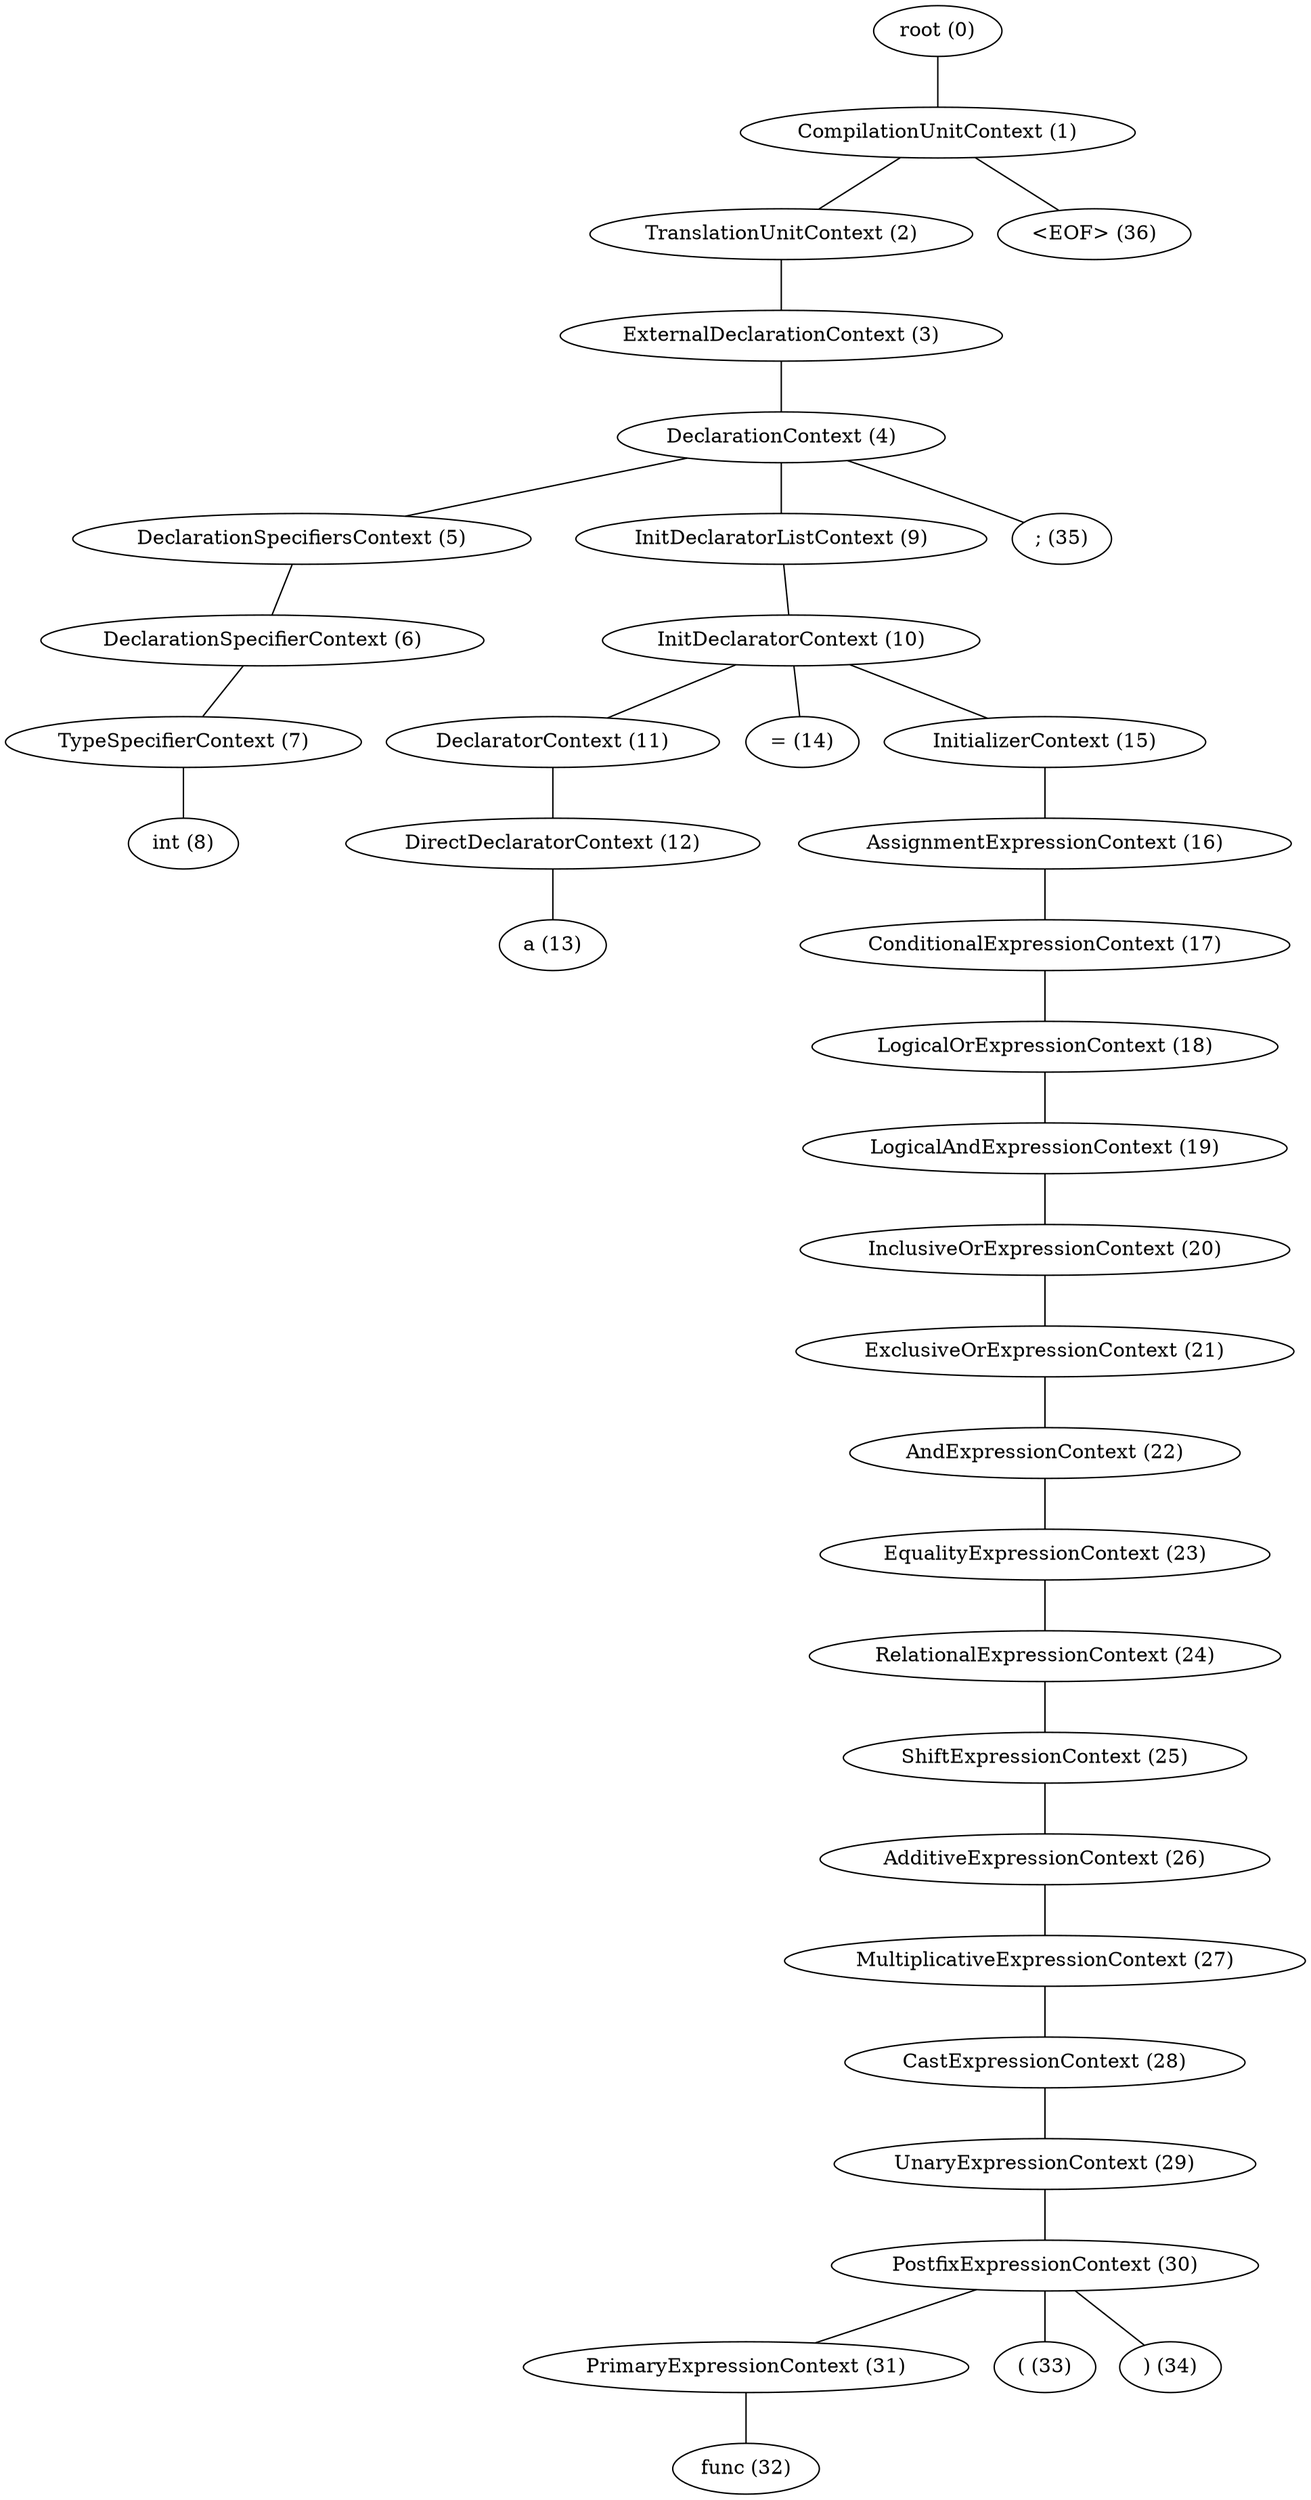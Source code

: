 graph graphname {

  0[label="root (0)"]
  0 -- 1;
  1[label="CompilationUnitContext (1)"]
  1 -- 2;
  1 -- 36;
  2[label="TranslationUnitContext (2)"]
  2 -- 3;
  3[label="ExternalDeclarationContext (3)"]
  3 -- 4;
  4[label="DeclarationContext (4)"]
  4 -- 5;
  4 -- 9;
  4 -- 35;
  5[label="DeclarationSpecifiersContext (5)"]
  5 -- 6;
  6[label="DeclarationSpecifierContext (6)"]
  6 -- 7;
  7[label="TypeSpecifierContext (7)"]
  7 -- 8;
  8[label="int (8)"]
  9[label="InitDeclaratorListContext (9)"]
  9 -- 10;
  10[label="InitDeclaratorContext (10)"]
  10 -- 11;
  10 -- 14;
  10 -- 15;
  11[label="DeclaratorContext (11)"]
  11 -- 12;
  12[label="DirectDeclaratorContext (12)"]
  12 -- 13;
  13[label="a (13)"]
  14[label="= (14)"]
  15[label="InitializerContext (15)"]
  15 -- 16;
  16[label="AssignmentExpressionContext (16)"]
  16 -- 17;
  17[label="ConditionalExpressionContext (17)"]
  17 -- 18;
  18[label="LogicalOrExpressionContext (18)"]
  18 -- 19;
  19[label="LogicalAndExpressionContext (19)"]
  19 -- 20;
  20[label="InclusiveOrExpressionContext (20)"]
  20 -- 21;
  21[label="ExclusiveOrExpressionContext (21)"]
  21 -- 22;
  22[label="AndExpressionContext (22)"]
  22 -- 23;
  23[label="EqualityExpressionContext (23)"]
  23 -- 24;
  24[label="RelationalExpressionContext (24)"]
  24 -- 25;
  25[label="ShiftExpressionContext (25)"]
  25 -- 26;
  26[label="AdditiveExpressionContext (26)"]
  26 -- 27;
  27[label="MultiplicativeExpressionContext (27)"]
  27 -- 28;
  28[label="CastExpressionContext (28)"]
  28 -- 29;
  29[label="UnaryExpressionContext (29)"]
  29 -- 30;
  30[label="PostfixExpressionContext (30)"]
  30 -- 31;
  30 -- 33;
  30 -- 34;
  31[label="PrimaryExpressionContext (31)"]
  31 -- 32;
  32[label="func (32)"]
  33[label="( (33)"]
  34[label=") (34)"]
  35[label="; (35)"]
  36[label="<EOF> (36)"]
}
